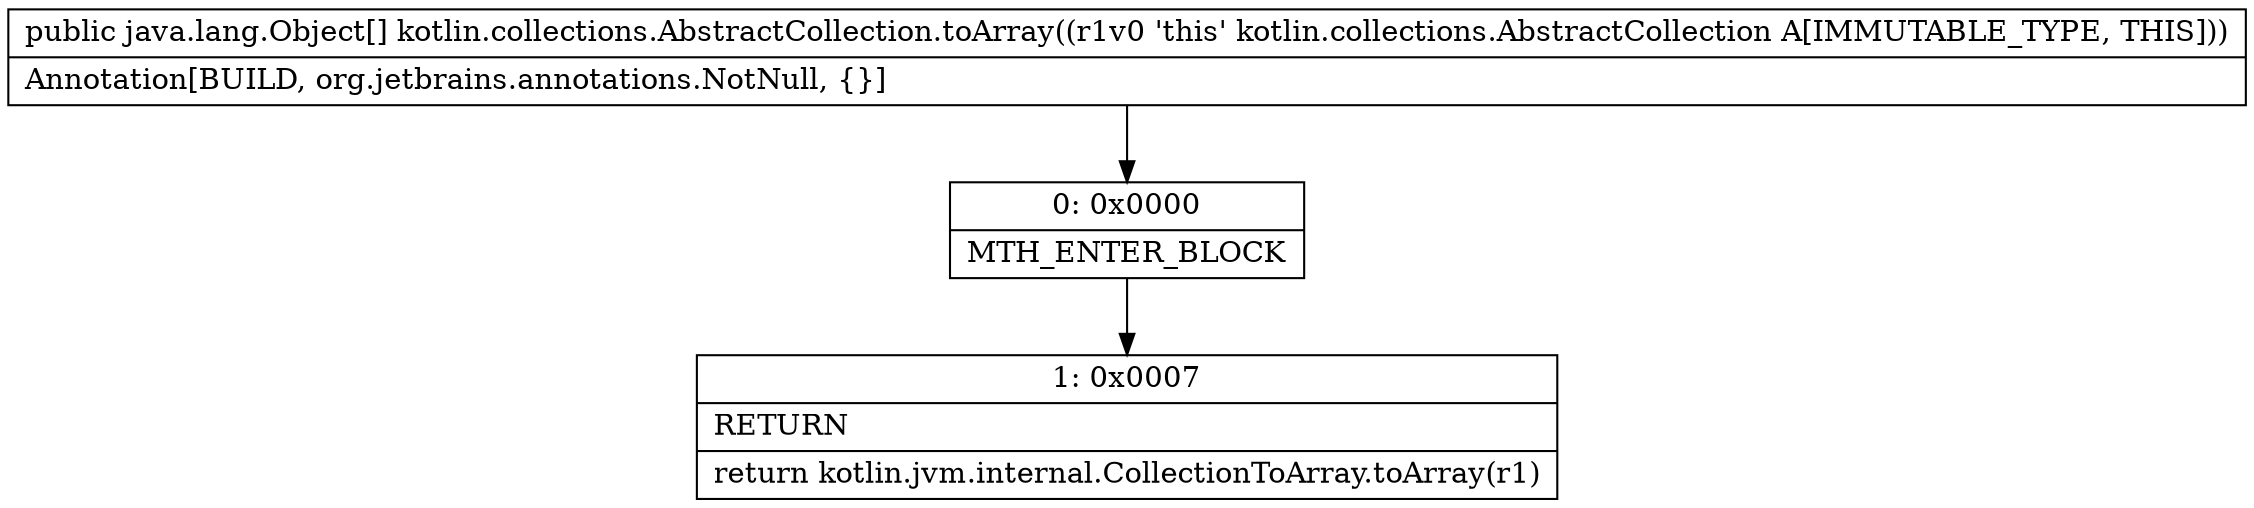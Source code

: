 digraph "CFG forkotlin.collections.AbstractCollection.toArray()[Ljava\/lang\/Object;" {
Node_0 [shape=record,label="{0\:\ 0x0000|MTH_ENTER_BLOCK\l}"];
Node_1 [shape=record,label="{1\:\ 0x0007|RETURN\l|return kotlin.jvm.internal.CollectionToArray.toArray(r1)\l}"];
MethodNode[shape=record,label="{public java.lang.Object[] kotlin.collections.AbstractCollection.toArray((r1v0 'this' kotlin.collections.AbstractCollection A[IMMUTABLE_TYPE, THIS]))  | Annotation[BUILD, org.jetbrains.annotations.NotNull, \{\}]\l}"];
MethodNode -> Node_0;
Node_0 -> Node_1;
}

